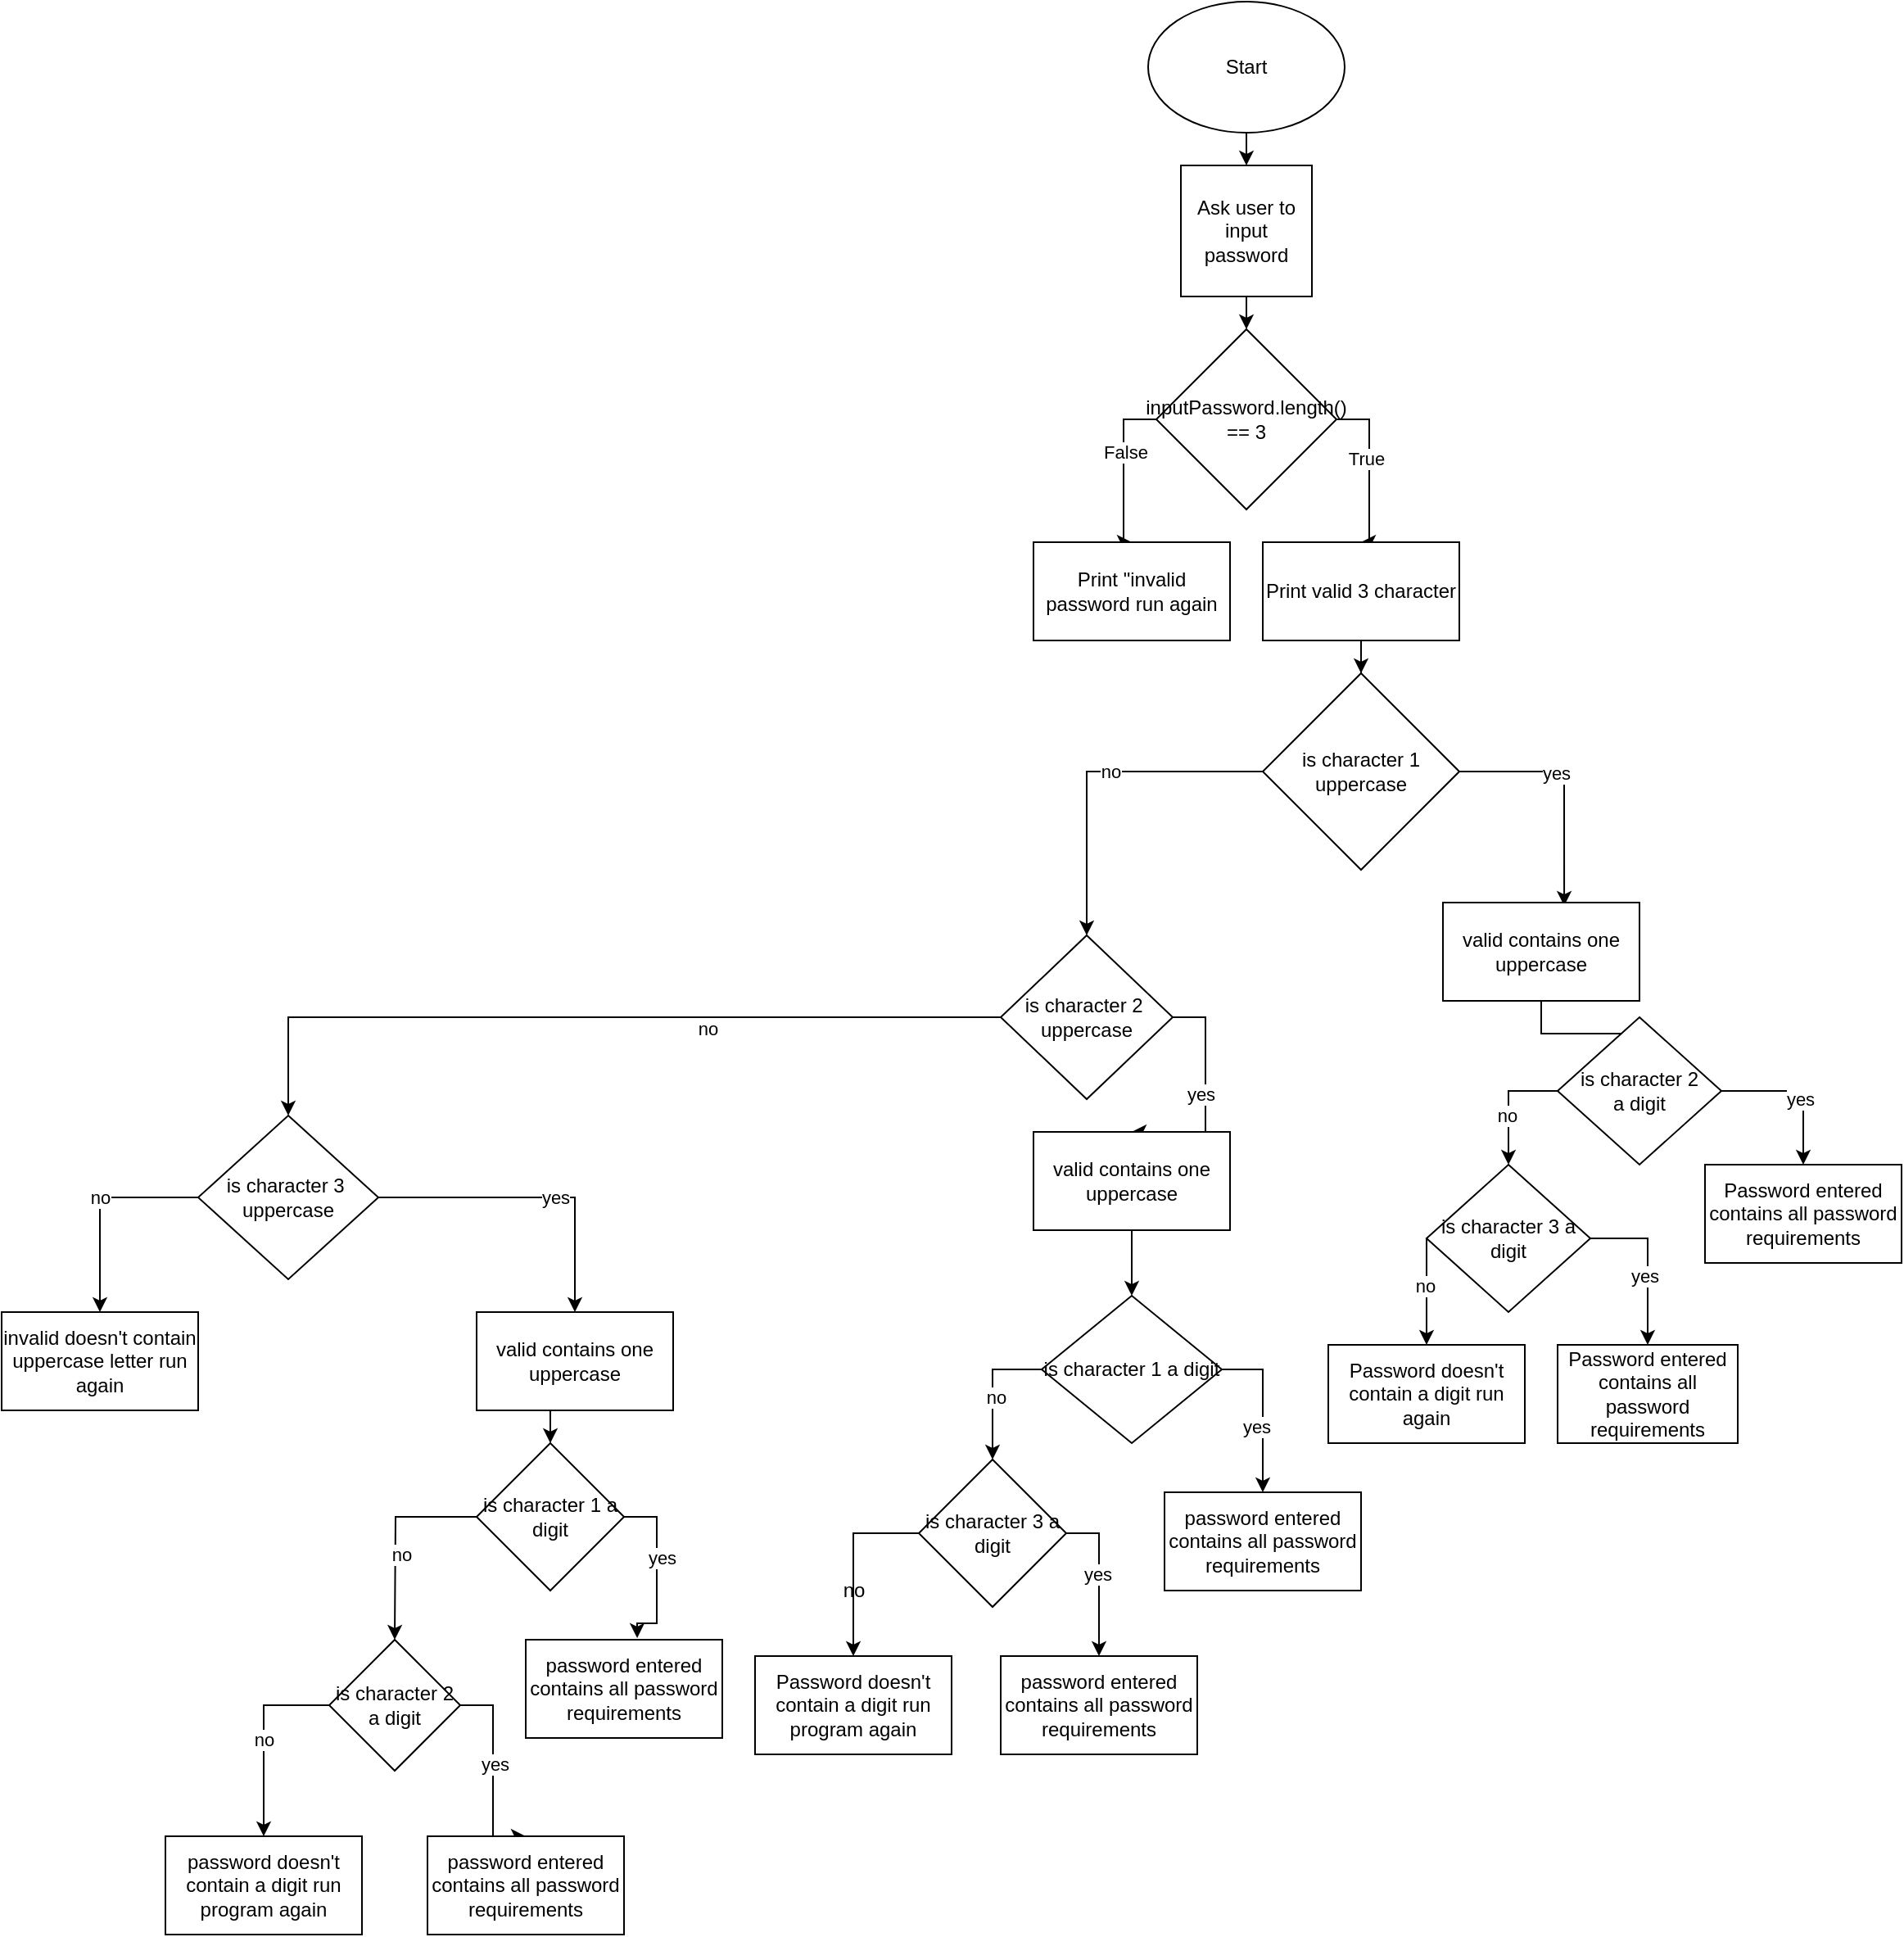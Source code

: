 <mxfile version="13.7.5" type="github">
  <diagram id="V4u3WdsU42qSNG51a4Sn" name="Page-1">
    <mxGraphModel dx="1773" dy="662" grid="1" gridSize="10" guides="1" tooltips="1" connect="1" arrows="1" fold="1" page="1" pageScale="1" pageWidth="827" pageHeight="1169" math="0" shadow="0">
      <root>
        <mxCell id="0" />
        <mxCell id="1" parent="0" />
        <mxCell id="ShL2HzU9Pi-76ka9v5wh-11" style="edgeStyle=orthogonalEdgeStyle;rounded=0;orthogonalLoop=1;jettySize=auto;html=1;exitX=0.5;exitY=1;exitDx=0;exitDy=0;entryX=0.5;entryY=0;entryDx=0;entryDy=0;" edge="1" parent="1" source="ShL2HzU9Pi-76ka9v5wh-1" target="ShL2HzU9Pi-76ka9v5wh-2">
          <mxGeometry relative="1" as="geometry" />
        </mxCell>
        <mxCell id="ShL2HzU9Pi-76ka9v5wh-1" value="Start" style="ellipse;whiteSpace=wrap;html=1;" vertex="1" parent="1">
          <mxGeometry x="350" y="20" width="120" height="80" as="geometry" />
        </mxCell>
        <mxCell id="ShL2HzU9Pi-76ka9v5wh-10" style="edgeStyle=orthogonalEdgeStyle;rounded=0;orthogonalLoop=1;jettySize=auto;html=1;exitX=0.5;exitY=1;exitDx=0;exitDy=0;entryX=0.5;entryY=0;entryDx=0;entryDy=0;" edge="1" parent="1" source="ShL2HzU9Pi-76ka9v5wh-2" target="ShL2HzU9Pi-76ka9v5wh-3">
          <mxGeometry relative="1" as="geometry" />
        </mxCell>
        <mxCell id="ShL2HzU9Pi-76ka9v5wh-2" value="Ask user to input password" style="whiteSpace=wrap;html=1;aspect=fixed;" vertex="1" parent="1">
          <mxGeometry x="370" y="120" width="80" height="80" as="geometry" />
        </mxCell>
        <mxCell id="ShL2HzU9Pi-76ka9v5wh-6" style="edgeStyle=orthogonalEdgeStyle;rounded=0;orthogonalLoop=1;jettySize=auto;html=1;exitX=1;exitY=0.5;exitDx=0;exitDy=0;entryX=0.5;entryY=0;entryDx=0;entryDy=0;" edge="1" parent="1" source="ShL2HzU9Pi-76ka9v5wh-3" target="ShL2HzU9Pi-76ka9v5wh-5">
          <mxGeometry relative="1" as="geometry" />
        </mxCell>
        <mxCell id="ShL2HzU9Pi-76ka9v5wh-8" value="True" style="edgeLabel;html=1;align=center;verticalAlign=middle;resizable=0;points=[];" vertex="1" connectable="0" parent="ShL2HzU9Pi-76ka9v5wh-6">
          <mxGeometry x="-0.12" y="-2" relative="1" as="geometry">
            <mxPoint as="offset" />
          </mxGeometry>
        </mxCell>
        <mxCell id="ShL2HzU9Pi-76ka9v5wh-7" style="edgeStyle=orthogonalEdgeStyle;rounded=0;orthogonalLoop=1;jettySize=auto;html=1;exitX=0;exitY=0.5;exitDx=0;exitDy=0;entryX=0.5;entryY=0;entryDx=0;entryDy=0;" edge="1" parent="1" source="ShL2HzU9Pi-76ka9v5wh-3" target="ShL2HzU9Pi-76ka9v5wh-4">
          <mxGeometry relative="1" as="geometry" />
        </mxCell>
        <mxCell id="ShL2HzU9Pi-76ka9v5wh-9" value="False" style="edgeLabel;html=1;align=center;verticalAlign=middle;resizable=0;points=[];" vertex="1" connectable="0" parent="ShL2HzU9Pi-76ka9v5wh-7">
          <mxGeometry x="-0.2" y="1" relative="1" as="geometry">
            <mxPoint as="offset" />
          </mxGeometry>
        </mxCell>
        <mxCell id="ShL2HzU9Pi-76ka9v5wh-3" value="inputPassword.length() == 3" style="rhombus;whiteSpace=wrap;html=1;" vertex="1" parent="1">
          <mxGeometry x="355" y="220" width="110" height="110" as="geometry" />
        </mxCell>
        <mxCell id="ShL2HzU9Pi-76ka9v5wh-4" value="Print &quot;invalid password run again" style="rounded=0;whiteSpace=wrap;html=1;" vertex="1" parent="1">
          <mxGeometry x="280" y="350" width="120" height="60" as="geometry" />
        </mxCell>
        <mxCell id="ShL2HzU9Pi-76ka9v5wh-36" style="edgeStyle=orthogonalEdgeStyle;rounded=0;orthogonalLoop=1;jettySize=auto;html=1;exitX=0.5;exitY=1;exitDx=0;exitDy=0;" edge="1" parent="1" source="ShL2HzU9Pi-76ka9v5wh-5" target="ShL2HzU9Pi-76ka9v5wh-12">
          <mxGeometry relative="1" as="geometry" />
        </mxCell>
        <mxCell id="ShL2HzU9Pi-76ka9v5wh-5" value="Print valid 3 character" style="rounded=0;whiteSpace=wrap;html=1;" vertex="1" parent="1">
          <mxGeometry x="420" y="350" width="120" height="60" as="geometry" />
        </mxCell>
        <mxCell id="ShL2HzU9Pi-76ka9v5wh-15" style="edgeStyle=orthogonalEdgeStyle;rounded=0;orthogonalLoop=1;jettySize=auto;html=1;exitX=1;exitY=0.5;exitDx=0;exitDy=0;entryX=0.617;entryY=0.033;entryDx=0;entryDy=0;entryPerimeter=0;" edge="1" parent="1" source="ShL2HzU9Pi-76ka9v5wh-12" target="ShL2HzU9Pi-76ka9v5wh-14">
          <mxGeometry relative="1" as="geometry" />
        </mxCell>
        <mxCell id="ShL2HzU9Pi-76ka9v5wh-17" value="yes" style="edgeLabel;html=1;align=center;verticalAlign=middle;resizable=0;points=[];" vertex="1" connectable="0" parent="ShL2HzU9Pi-76ka9v5wh-15">
          <mxGeometry x="-0.189" y="-1" relative="1" as="geometry">
            <mxPoint as="offset" />
          </mxGeometry>
        </mxCell>
        <mxCell id="ShL2HzU9Pi-76ka9v5wh-16" style="edgeStyle=orthogonalEdgeStyle;rounded=0;orthogonalLoop=1;jettySize=auto;html=1;exitX=0;exitY=0.5;exitDx=0;exitDy=0;entryX=0.5;entryY=0;entryDx=0;entryDy=0;" edge="1" parent="1" source="ShL2HzU9Pi-76ka9v5wh-12" target="ShL2HzU9Pi-76ka9v5wh-19">
          <mxGeometry relative="1" as="geometry">
            <mxPoint x="405" y="570" as="targetPoint" />
          </mxGeometry>
        </mxCell>
        <mxCell id="ShL2HzU9Pi-76ka9v5wh-18" value="no" style="edgeLabel;html=1;align=center;verticalAlign=middle;resizable=0;points=[];" vertex="1" connectable="0" parent="ShL2HzU9Pi-76ka9v5wh-16">
          <mxGeometry x="-0.105" relative="1" as="geometry">
            <mxPoint as="offset" />
          </mxGeometry>
        </mxCell>
        <mxCell id="ShL2HzU9Pi-76ka9v5wh-12" value="is character 1 uppercase" style="rhombus;whiteSpace=wrap;html=1;" vertex="1" parent="1">
          <mxGeometry x="420" y="430" width="120" height="120" as="geometry" />
        </mxCell>
        <mxCell id="ShL2HzU9Pi-76ka9v5wh-38" style="edgeStyle=orthogonalEdgeStyle;rounded=0;orthogonalLoop=1;jettySize=auto;html=1;exitX=0.5;exitY=1;exitDx=0;exitDy=0;entryX=0.5;entryY=0;entryDx=0;entryDy=0;" edge="1" parent="1" source="ShL2HzU9Pi-76ka9v5wh-14" target="ShL2HzU9Pi-76ka9v5wh-37">
          <mxGeometry relative="1" as="geometry" />
        </mxCell>
        <mxCell id="ShL2HzU9Pi-76ka9v5wh-14" value="valid contains one uppercase" style="rounded=0;whiteSpace=wrap;html=1;" vertex="1" parent="1">
          <mxGeometry x="530" y="570" width="120" height="60" as="geometry" />
        </mxCell>
        <mxCell id="ShL2HzU9Pi-76ka9v5wh-21" style="edgeStyle=orthogonalEdgeStyle;rounded=0;orthogonalLoop=1;jettySize=auto;html=1;exitX=1;exitY=0.5;exitDx=0;exitDy=0;entryX=0.5;entryY=0;entryDx=0;entryDy=0;" edge="1" parent="1" source="ShL2HzU9Pi-76ka9v5wh-19" target="ShL2HzU9Pi-76ka9v5wh-20">
          <mxGeometry relative="1" as="geometry">
            <mxPoint x="395" y="690" as="targetPoint" />
          </mxGeometry>
        </mxCell>
        <mxCell id="ShL2HzU9Pi-76ka9v5wh-22" value="yes" style="edgeLabel;html=1;align=center;verticalAlign=middle;resizable=0;points=[];" vertex="1" connectable="0" parent="ShL2HzU9Pi-76ka9v5wh-21">
          <mxGeometry x="-0.018" y="-3" relative="1" as="geometry">
            <mxPoint as="offset" />
          </mxGeometry>
        </mxCell>
        <mxCell id="ShL2HzU9Pi-76ka9v5wh-23" style="edgeStyle=orthogonalEdgeStyle;rounded=0;orthogonalLoop=1;jettySize=auto;html=1;exitX=0;exitY=0.5;exitDx=0;exitDy=0;" edge="1" parent="1" source="ShL2HzU9Pi-76ka9v5wh-19" target="ShL2HzU9Pi-76ka9v5wh-24">
          <mxGeometry relative="1" as="geometry">
            <mxPoint x="320" y="720" as="targetPoint" />
          </mxGeometry>
        </mxCell>
        <mxCell id="ShL2HzU9Pi-76ka9v5wh-25" value="no" style="edgeLabel;html=1;align=center;verticalAlign=middle;resizable=0;points=[];" vertex="1" connectable="0" parent="ShL2HzU9Pi-76ka9v5wh-23">
          <mxGeometry x="-0.275" y="7" relative="1" as="geometry">
            <mxPoint as="offset" />
          </mxGeometry>
        </mxCell>
        <mxCell id="ShL2HzU9Pi-76ka9v5wh-19" value="is character 2&amp;nbsp;&lt;br&gt;uppercase" style="rhombus;whiteSpace=wrap;html=1;" vertex="1" parent="1">
          <mxGeometry x="260" y="590" width="105" height="100" as="geometry" />
        </mxCell>
        <mxCell id="ShL2HzU9Pi-76ka9v5wh-55" style="edgeStyle=orthogonalEdgeStyle;rounded=0;orthogonalLoop=1;jettySize=auto;html=1;exitX=0.5;exitY=1;exitDx=0;exitDy=0;entryX=0.5;entryY=0;entryDx=0;entryDy=0;" edge="1" parent="1" source="ShL2HzU9Pi-76ka9v5wh-20" target="ShL2HzU9Pi-76ka9v5wh-54">
          <mxGeometry relative="1" as="geometry" />
        </mxCell>
        <mxCell id="ShL2HzU9Pi-76ka9v5wh-20" value="&lt;span&gt;valid contains one uppercase&lt;/span&gt;" style="rounded=0;whiteSpace=wrap;html=1;" vertex="1" parent="1">
          <mxGeometry x="280" y="710" width="120" height="60" as="geometry" />
        </mxCell>
        <mxCell id="ShL2HzU9Pi-76ka9v5wh-30" style="edgeStyle=orthogonalEdgeStyle;rounded=0;orthogonalLoop=1;jettySize=auto;html=1;exitX=1;exitY=0.5;exitDx=0;exitDy=0;entryX=0.5;entryY=0;entryDx=0;entryDy=0;" edge="1" parent="1" source="ShL2HzU9Pi-76ka9v5wh-24" target="ShL2HzU9Pi-76ka9v5wh-35">
          <mxGeometry relative="1" as="geometry">
            <mxPoint x="10" y="820" as="targetPoint" />
          </mxGeometry>
        </mxCell>
        <mxCell id="ShL2HzU9Pi-76ka9v5wh-34" value="yes" style="edgeLabel;html=1;align=center;verticalAlign=middle;resizable=0;points=[];" vertex="1" connectable="0" parent="ShL2HzU9Pi-76ka9v5wh-30">
          <mxGeometry x="0.133" relative="1" as="geometry">
            <mxPoint as="offset" />
          </mxGeometry>
        </mxCell>
        <mxCell id="ShL2HzU9Pi-76ka9v5wh-31" style="edgeStyle=orthogonalEdgeStyle;rounded=0;orthogonalLoop=1;jettySize=auto;html=1;exitX=0;exitY=0.5;exitDx=0;exitDy=0;entryX=0.5;entryY=0;entryDx=0;entryDy=0;" edge="1" parent="1" source="ShL2HzU9Pi-76ka9v5wh-24" target="ShL2HzU9Pi-76ka9v5wh-26">
          <mxGeometry relative="1" as="geometry" />
        </mxCell>
        <mxCell id="ShL2HzU9Pi-76ka9v5wh-32" value="no" style="edgeLabel;html=1;align=center;verticalAlign=middle;resizable=0;points=[];" vertex="1" connectable="0" parent="ShL2HzU9Pi-76ka9v5wh-31">
          <mxGeometry x="-0.273" y="18" relative="1" as="geometry">
            <mxPoint x="-13" y="-18" as="offset" />
          </mxGeometry>
        </mxCell>
        <mxCell id="ShL2HzU9Pi-76ka9v5wh-24" value="is character 3&amp;nbsp;&lt;br&gt;uppercase" style="rhombus;whiteSpace=wrap;html=1;" vertex="1" parent="1">
          <mxGeometry x="-230" y="700" width="110" height="100" as="geometry" />
        </mxCell>
        <mxCell id="ShL2HzU9Pi-76ka9v5wh-26" value="invalid doesn&#39;t contain uppercase letter run again" style="rounded=0;whiteSpace=wrap;html=1;" vertex="1" parent="1">
          <mxGeometry x="-350" y="820" width="120" height="60" as="geometry" />
        </mxCell>
        <mxCell id="ShL2HzU9Pi-76ka9v5wh-72" style="edgeStyle=orthogonalEdgeStyle;rounded=0;orthogonalLoop=1;jettySize=auto;html=1;exitX=0.5;exitY=1;exitDx=0;exitDy=0;entryX=0.5;entryY=0;entryDx=0;entryDy=0;" edge="1" parent="1" source="ShL2HzU9Pi-76ka9v5wh-35" target="ShL2HzU9Pi-76ka9v5wh-68">
          <mxGeometry relative="1" as="geometry" />
        </mxCell>
        <mxCell id="ShL2HzU9Pi-76ka9v5wh-35" value="&lt;span&gt;valid contains one uppercase&lt;/span&gt;" style="rounded=0;whiteSpace=wrap;html=1;" vertex="1" parent="1">
          <mxGeometry x="-60" y="820" width="120" height="60" as="geometry" />
        </mxCell>
        <mxCell id="ShL2HzU9Pi-76ka9v5wh-40" style="edgeStyle=orthogonalEdgeStyle;rounded=0;orthogonalLoop=1;jettySize=auto;html=1;exitX=1;exitY=0.5;exitDx=0;exitDy=0;entryX=0.5;entryY=0;entryDx=0;entryDy=0;" edge="1" parent="1" source="ShL2HzU9Pi-76ka9v5wh-37" target="ShL2HzU9Pi-76ka9v5wh-39">
          <mxGeometry relative="1" as="geometry" />
        </mxCell>
        <mxCell id="ShL2HzU9Pi-76ka9v5wh-44" value="yes" style="edgeLabel;html=1;align=center;verticalAlign=middle;resizable=0;points=[];" vertex="1" connectable="0" parent="ShL2HzU9Pi-76ka9v5wh-40">
          <mxGeometry x="0.011" y="-5" relative="1" as="geometry">
            <mxPoint as="offset" />
          </mxGeometry>
        </mxCell>
        <mxCell id="ShL2HzU9Pi-76ka9v5wh-42" style="edgeStyle=orthogonalEdgeStyle;rounded=0;orthogonalLoop=1;jettySize=auto;html=1;exitX=0;exitY=0.5;exitDx=0;exitDy=0;entryX=0.5;entryY=0;entryDx=0;entryDy=0;" edge="1" parent="1" source="ShL2HzU9Pi-76ka9v5wh-37" target="ShL2HzU9Pi-76ka9v5wh-45">
          <mxGeometry relative="1" as="geometry">
            <mxPoint x="570" y="720" as="targetPoint" />
          </mxGeometry>
        </mxCell>
        <mxCell id="ShL2HzU9Pi-76ka9v5wh-43" value="no" style="edgeLabel;html=1;align=center;verticalAlign=middle;resizable=0;points=[];" vertex="1" connectable="0" parent="ShL2HzU9Pi-76ka9v5wh-42">
          <mxGeometry x="-0.077" y="10" relative="1" as="geometry">
            <mxPoint x="-11" y="10" as="offset" />
          </mxGeometry>
        </mxCell>
        <mxCell id="ShL2HzU9Pi-76ka9v5wh-37" value="is character 2&lt;br&gt;a digit" style="rhombus;whiteSpace=wrap;html=1;" vertex="1" parent="1">
          <mxGeometry x="600" y="640" width="100" height="90" as="geometry" />
        </mxCell>
        <mxCell id="ShL2HzU9Pi-76ka9v5wh-39" value="Password entered contains all password requirements" style="rounded=0;whiteSpace=wrap;html=1;" vertex="1" parent="1">
          <mxGeometry x="690" y="730" width="120" height="60" as="geometry" />
        </mxCell>
        <mxCell id="ShL2HzU9Pi-76ka9v5wh-47" style="edgeStyle=orthogonalEdgeStyle;rounded=0;orthogonalLoop=1;jettySize=auto;html=1;exitX=1;exitY=0.5;exitDx=0;exitDy=0;" edge="1" parent="1" source="ShL2HzU9Pi-76ka9v5wh-45" target="ShL2HzU9Pi-76ka9v5wh-46">
          <mxGeometry relative="1" as="geometry" />
        </mxCell>
        <mxCell id="ShL2HzU9Pi-76ka9v5wh-48" value="yes" style="edgeLabel;html=1;align=center;verticalAlign=middle;resizable=0;points=[];" vertex="1" connectable="0" parent="ShL2HzU9Pi-76ka9v5wh-47">
          <mxGeometry x="0.156" y="-2" relative="1" as="geometry">
            <mxPoint as="offset" />
          </mxGeometry>
        </mxCell>
        <mxCell id="ShL2HzU9Pi-76ka9v5wh-50" style="edgeStyle=orthogonalEdgeStyle;rounded=0;orthogonalLoop=1;jettySize=auto;html=1;exitX=0;exitY=0.5;exitDx=0;exitDy=0;entryX=0.5;entryY=0;entryDx=0;entryDy=0;" edge="1" parent="1" source="ShL2HzU9Pi-76ka9v5wh-45" target="ShL2HzU9Pi-76ka9v5wh-49">
          <mxGeometry relative="1" as="geometry">
            <Array as="points">
              <mxPoint x="520" y="810" />
              <mxPoint x="520" y="810" />
            </Array>
          </mxGeometry>
        </mxCell>
        <mxCell id="ShL2HzU9Pi-76ka9v5wh-51" value="no" style="edgeLabel;html=1;align=center;verticalAlign=middle;resizable=0;points=[];" vertex="1" connectable="0" parent="ShL2HzU9Pi-76ka9v5wh-50">
          <mxGeometry x="0.077" y="-6" relative="1" as="geometry">
            <mxPoint x="5" y="-6" as="offset" />
          </mxGeometry>
        </mxCell>
        <mxCell id="ShL2HzU9Pi-76ka9v5wh-45" value="is character 3 a digit" style="rhombus;whiteSpace=wrap;html=1;" vertex="1" parent="1">
          <mxGeometry x="520" y="730" width="100" height="90" as="geometry" />
        </mxCell>
        <mxCell id="ShL2HzU9Pi-76ka9v5wh-46" value="Password entered contains all password requirements" style="rounded=0;whiteSpace=wrap;html=1;" vertex="1" parent="1">
          <mxGeometry x="600" y="840" width="110" height="60" as="geometry" />
        </mxCell>
        <mxCell id="ShL2HzU9Pi-76ka9v5wh-49" value="Password doesn&#39;t contain a digit run again" style="rounded=0;whiteSpace=wrap;html=1;" vertex="1" parent="1">
          <mxGeometry x="460" y="840" width="120" height="60" as="geometry" />
        </mxCell>
        <mxCell id="ShL2HzU9Pi-76ka9v5wh-57" style="edgeStyle=orthogonalEdgeStyle;rounded=0;orthogonalLoop=1;jettySize=auto;html=1;exitX=1;exitY=0.5;exitDx=0;exitDy=0;entryX=0.5;entryY=0;entryDx=0;entryDy=0;" edge="1" parent="1" source="ShL2HzU9Pi-76ka9v5wh-54" target="ShL2HzU9Pi-76ka9v5wh-56">
          <mxGeometry relative="1" as="geometry" />
        </mxCell>
        <mxCell id="ShL2HzU9Pi-76ka9v5wh-58" value="yes" style="edgeLabel;html=1;align=center;verticalAlign=middle;resizable=0;points=[];" vertex="1" connectable="0" parent="ShL2HzU9Pi-76ka9v5wh-57">
          <mxGeometry x="0.2" y="-4" relative="1" as="geometry">
            <mxPoint as="offset" />
          </mxGeometry>
        </mxCell>
        <mxCell id="ShL2HzU9Pi-76ka9v5wh-60" style="edgeStyle=orthogonalEdgeStyle;rounded=0;orthogonalLoop=1;jettySize=auto;html=1;exitX=0;exitY=0.5;exitDx=0;exitDy=0;entryX=0.5;entryY=0;entryDx=0;entryDy=0;" edge="1" parent="1" source="ShL2HzU9Pi-76ka9v5wh-54" target="ShL2HzU9Pi-76ka9v5wh-59">
          <mxGeometry relative="1" as="geometry" />
        </mxCell>
        <mxCell id="ShL2HzU9Pi-76ka9v5wh-65" value="no" style="edgeLabel;html=1;align=center;verticalAlign=middle;resizable=0;points=[];" vertex="1" connectable="0" parent="ShL2HzU9Pi-76ka9v5wh-60">
          <mxGeometry x="0.106" y="2" relative="1" as="geometry">
            <mxPoint as="offset" />
          </mxGeometry>
        </mxCell>
        <mxCell id="ShL2HzU9Pi-76ka9v5wh-54" value="is character 1 a digit" style="rhombus;whiteSpace=wrap;html=1;" vertex="1" parent="1">
          <mxGeometry x="285" y="810" width="110" height="90" as="geometry" />
        </mxCell>
        <mxCell id="ShL2HzU9Pi-76ka9v5wh-56" value="password entered contains all password requirements" style="rounded=0;whiteSpace=wrap;html=1;" vertex="1" parent="1">
          <mxGeometry x="360" y="930" width="120" height="60" as="geometry" />
        </mxCell>
        <mxCell id="ShL2HzU9Pi-76ka9v5wh-63" style="edgeStyle=orthogonalEdgeStyle;rounded=0;orthogonalLoop=1;jettySize=auto;html=1;exitX=1;exitY=0.5;exitDx=0;exitDy=0;entryX=0.5;entryY=0;entryDx=0;entryDy=0;" edge="1" parent="1" source="ShL2HzU9Pi-76ka9v5wh-59" target="ShL2HzU9Pi-76ka9v5wh-61">
          <mxGeometry relative="1" as="geometry" />
        </mxCell>
        <mxCell id="ShL2HzU9Pi-76ka9v5wh-66" value="yes" style="edgeLabel;html=1;align=center;verticalAlign=middle;resizable=0;points=[];" vertex="1" connectable="0" parent="ShL2HzU9Pi-76ka9v5wh-63">
          <mxGeometry x="-0.053" y="-1" relative="1" as="geometry">
            <mxPoint as="offset" />
          </mxGeometry>
        </mxCell>
        <mxCell id="ShL2HzU9Pi-76ka9v5wh-64" style="edgeStyle=orthogonalEdgeStyle;rounded=0;orthogonalLoop=1;jettySize=auto;html=1;exitX=0;exitY=0.5;exitDx=0;exitDy=0;" edge="1" parent="1" source="ShL2HzU9Pi-76ka9v5wh-59" target="ShL2HzU9Pi-76ka9v5wh-62">
          <mxGeometry relative="1" as="geometry" />
        </mxCell>
        <mxCell id="ShL2HzU9Pi-76ka9v5wh-59" value="is character 3 a digit" style="rhombus;whiteSpace=wrap;html=1;" vertex="1" parent="1">
          <mxGeometry x="210" y="910" width="90" height="90" as="geometry" />
        </mxCell>
        <mxCell id="ShL2HzU9Pi-76ka9v5wh-61" value="&lt;span&gt;password entered contains all password requirements&lt;/span&gt;" style="rounded=0;whiteSpace=wrap;html=1;" vertex="1" parent="1">
          <mxGeometry x="260" y="1030" width="120" height="60" as="geometry" />
        </mxCell>
        <mxCell id="ShL2HzU9Pi-76ka9v5wh-62" value="&lt;span&gt;Password doesn&#39;t contain a digit run program again&lt;/span&gt;" style="rounded=0;whiteSpace=wrap;html=1;" vertex="1" parent="1">
          <mxGeometry x="110" y="1030" width="120" height="60" as="geometry" />
        </mxCell>
        <mxCell id="ShL2HzU9Pi-76ka9v5wh-67" value="no" style="text;html=1;align=center;verticalAlign=middle;resizable=0;points=[];autosize=1;" vertex="1" parent="1">
          <mxGeometry x="155" y="980" width="30" height="20" as="geometry" />
        </mxCell>
        <mxCell id="ShL2HzU9Pi-76ka9v5wh-71" style="edgeStyle=orthogonalEdgeStyle;rounded=0;orthogonalLoop=1;jettySize=auto;html=1;exitX=1;exitY=0.5;exitDx=0;exitDy=0;entryX=0.567;entryY=-0.017;entryDx=0;entryDy=0;entryPerimeter=0;" edge="1" parent="1" source="ShL2HzU9Pi-76ka9v5wh-68" target="ShL2HzU9Pi-76ka9v5wh-70">
          <mxGeometry relative="1" as="geometry" />
        </mxCell>
        <mxCell id="ShL2HzU9Pi-76ka9v5wh-76" value="yes" style="edgeLabel;html=1;align=center;verticalAlign=middle;resizable=0;points=[];" vertex="1" connectable="0" parent="ShL2HzU9Pi-76ka9v5wh-71">
          <mxGeometry x="-0.151" y="3" relative="1" as="geometry">
            <mxPoint as="offset" />
          </mxGeometry>
        </mxCell>
        <mxCell id="ShL2HzU9Pi-76ka9v5wh-74" style="edgeStyle=orthogonalEdgeStyle;rounded=0;orthogonalLoop=1;jettySize=auto;html=1;exitX=0;exitY=0.5;exitDx=0;exitDy=0;" edge="1" parent="1" source="ShL2HzU9Pi-76ka9v5wh-68">
          <mxGeometry relative="1" as="geometry">
            <mxPoint x="-110" y="1020" as="targetPoint" />
          </mxGeometry>
        </mxCell>
        <mxCell id="ShL2HzU9Pi-76ka9v5wh-75" value="no" style="edgeLabel;html=1;align=center;verticalAlign=middle;resizable=0;points=[];" vertex="1" connectable="0" parent="ShL2HzU9Pi-76ka9v5wh-74">
          <mxGeometry x="-0.264" y="23" relative="1" as="geometry">
            <mxPoint as="offset" />
          </mxGeometry>
        </mxCell>
        <mxCell id="ShL2HzU9Pi-76ka9v5wh-68" value="is character 1 a digit" style="rhombus;whiteSpace=wrap;html=1;" vertex="1" parent="1">
          <mxGeometry x="-60" y="900" width="90" height="90" as="geometry" />
        </mxCell>
        <mxCell id="ShL2HzU9Pi-76ka9v5wh-70" value="&lt;span&gt;password entered contains all password requirements&lt;/span&gt;" style="rounded=0;whiteSpace=wrap;html=1;" vertex="1" parent="1">
          <mxGeometry x="-30" y="1020" width="120" height="60" as="geometry" />
        </mxCell>
        <mxCell id="ShL2HzU9Pi-76ka9v5wh-80" style="edgeStyle=orthogonalEdgeStyle;rounded=0;orthogonalLoop=1;jettySize=auto;html=1;exitX=1;exitY=0.5;exitDx=0;exitDy=0;entryX=0.5;entryY=0;entryDx=0;entryDy=0;" edge="1" parent="1" source="ShL2HzU9Pi-76ka9v5wh-77" target="ShL2HzU9Pi-76ka9v5wh-79">
          <mxGeometry relative="1" as="geometry">
            <Array as="points">
              <mxPoint x="-50" y="1060" />
              <mxPoint x="-50" y="1140" />
            </Array>
          </mxGeometry>
        </mxCell>
        <mxCell id="ShL2HzU9Pi-76ka9v5wh-81" value="yes" style="edgeLabel;html=1;align=center;verticalAlign=middle;resizable=0;points=[];" vertex="1" connectable="0" parent="ShL2HzU9Pi-76ka9v5wh-80">
          <mxGeometry x="-0.067" y="1" relative="1" as="geometry">
            <mxPoint as="offset" />
          </mxGeometry>
        </mxCell>
        <mxCell id="ShL2HzU9Pi-76ka9v5wh-83" style="edgeStyle=orthogonalEdgeStyle;rounded=0;orthogonalLoop=1;jettySize=auto;html=1;exitX=0;exitY=0.5;exitDx=0;exitDy=0;" edge="1" parent="1" source="ShL2HzU9Pi-76ka9v5wh-77" target="ShL2HzU9Pi-76ka9v5wh-82">
          <mxGeometry relative="1" as="geometry" />
        </mxCell>
        <mxCell id="ShL2HzU9Pi-76ka9v5wh-84" value="no" style="edgeLabel;html=1;align=center;verticalAlign=middle;resizable=0;points=[];" vertex="1" connectable="0" parent="ShL2HzU9Pi-76ka9v5wh-83">
          <mxGeometry x="-0.333" y="21" relative="1" as="geometry">
            <mxPoint x="-21" y="21" as="offset" />
          </mxGeometry>
        </mxCell>
        <mxCell id="ShL2HzU9Pi-76ka9v5wh-77" value="is character 2 a digit" style="rhombus;whiteSpace=wrap;html=1;" vertex="1" parent="1">
          <mxGeometry x="-150" y="1020" width="80" height="80" as="geometry" />
        </mxCell>
        <mxCell id="ShL2HzU9Pi-76ka9v5wh-79" value="&lt;span&gt;password entered contains all password requirements&lt;/span&gt;" style="rounded=0;whiteSpace=wrap;html=1;" vertex="1" parent="1">
          <mxGeometry x="-90" y="1140" width="120" height="60" as="geometry" />
        </mxCell>
        <mxCell id="ShL2HzU9Pi-76ka9v5wh-82" value="password doesn&#39;t contain a digit run program again" style="rounded=0;whiteSpace=wrap;html=1;" vertex="1" parent="1">
          <mxGeometry x="-250" y="1140" width="120" height="60" as="geometry" />
        </mxCell>
      </root>
    </mxGraphModel>
  </diagram>
</mxfile>
